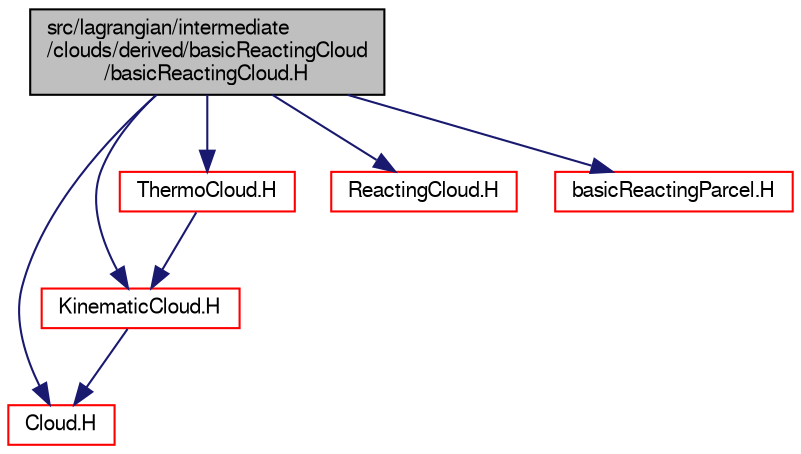 digraph "src/lagrangian/intermediate/clouds/derived/basicReactingCloud/basicReactingCloud.H"
{
  bgcolor="transparent";
  edge [fontname="FreeSans",fontsize="10",labelfontname="FreeSans",labelfontsize="10"];
  node [fontname="FreeSans",fontsize="10",shape=record];
  Node0 [label="src/lagrangian/intermediate\l/clouds/derived/basicReactingCloud\l/basicReactingCloud.H",height=0.2,width=0.4,color="black", fillcolor="grey75", style="filled", fontcolor="black"];
  Node0 -> Node1 [color="midnightblue",fontsize="10",style="solid",fontname="FreeSans"];
  Node1 [label="Cloud.H",height=0.2,width=0.4,color="red",URL="$a04847.html"];
  Node0 -> Node223 [color="midnightblue",fontsize="10",style="solid",fontname="FreeSans"];
  Node223 [label="KinematicCloud.H",height=0.2,width=0.4,color="red",URL="$a05201.html"];
  Node223 -> Node1 [color="midnightblue",fontsize="10",style="solid",fontname="FreeSans"];
  Node0 -> Node393 [color="midnightblue",fontsize="10",style="solid",fontname="FreeSans"];
  Node393 [label="ThermoCloud.H",height=0.2,width=0.4,color="red",URL="$a05237.html"];
  Node393 -> Node223 [color="midnightblue",fontsize="10",style="solid",fontname="FreeSans"];
  Node0 -> Node414 [color="midnightblue",fontsize="10",style="solid",fontname="FreeSans"];
  Node414 [label="ReactingCloud.H",height=0.2,width=0.4,color="red",URL="$a05219.html"];
  Node0 -> Node417 [color="midnightblue",fontsize="10",style="solid",fontname="FreeSans"];
  Node417 [label="basicReactingParcel.H",height=0.2,width=0.4,color="red",URL="$a05306.html"];
}
